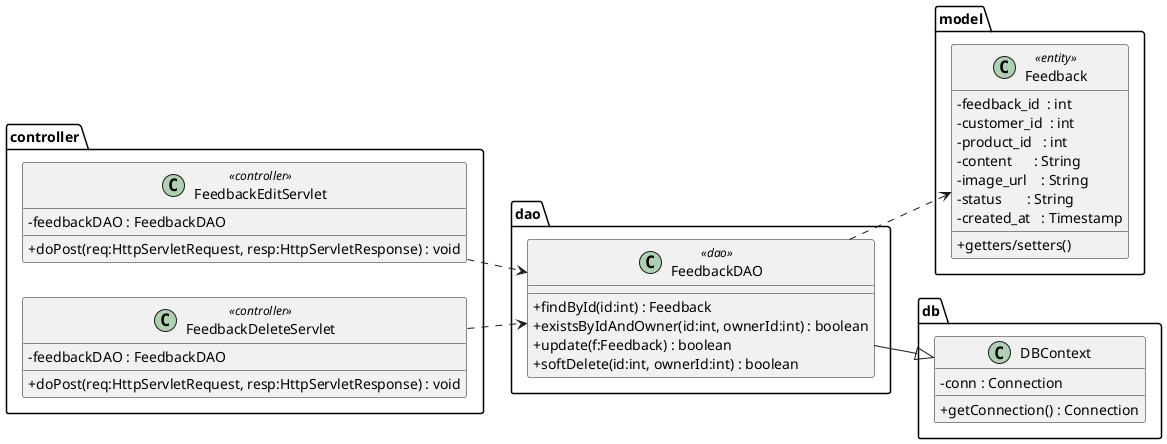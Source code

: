 @startuml
left to right direction
skinparam classAttributeIconSize 0
hide empty methods

package "model" {
  class Feedback <<entity>> {
    - feedback_id  : int
    - customer_id  : int
    - product_id   : int
    - content      : String
    - image_url    : String
    - status       : String
    - created_at   : Timestamp
    + getters/setters()
  }
}

package "db" {
  class DBContext {
    - conn : Connection
    + getConnection() : Connection
  }
}

package "dao" {
  class FeedbackDAO <<dao>> {
    + findById(id:int) : Feedback
    + existsByIdAndOwner(id:int, ownerId:int) : boolean
    + update(f:Feedback) : boolean
    + softDelete(id:int, ownerId:int) : boolean
  }
}

package "controller" {
  class FeedbackEditServlet <<controller>> {
    - feedbackDAO : FeedbackDAO
    + doPost(req:HttpServletRequest, resp:HttpServletResponse) : void
  }
  class FeedbackDeleteServlet <<controller>> {
    - feedbackDAO : FeedbackDAO
    + doPost(req:HttpServletRequest, resp:HttpServletResponse) : void
  }
}

FeedbackDAO --|> DBContext
FeedbackEditServlet ..> FeedbackDAO
FeedbackDeleteServlet ..> FeedbackDAO
FeedbackDAO ..> Feedback
@enduml
